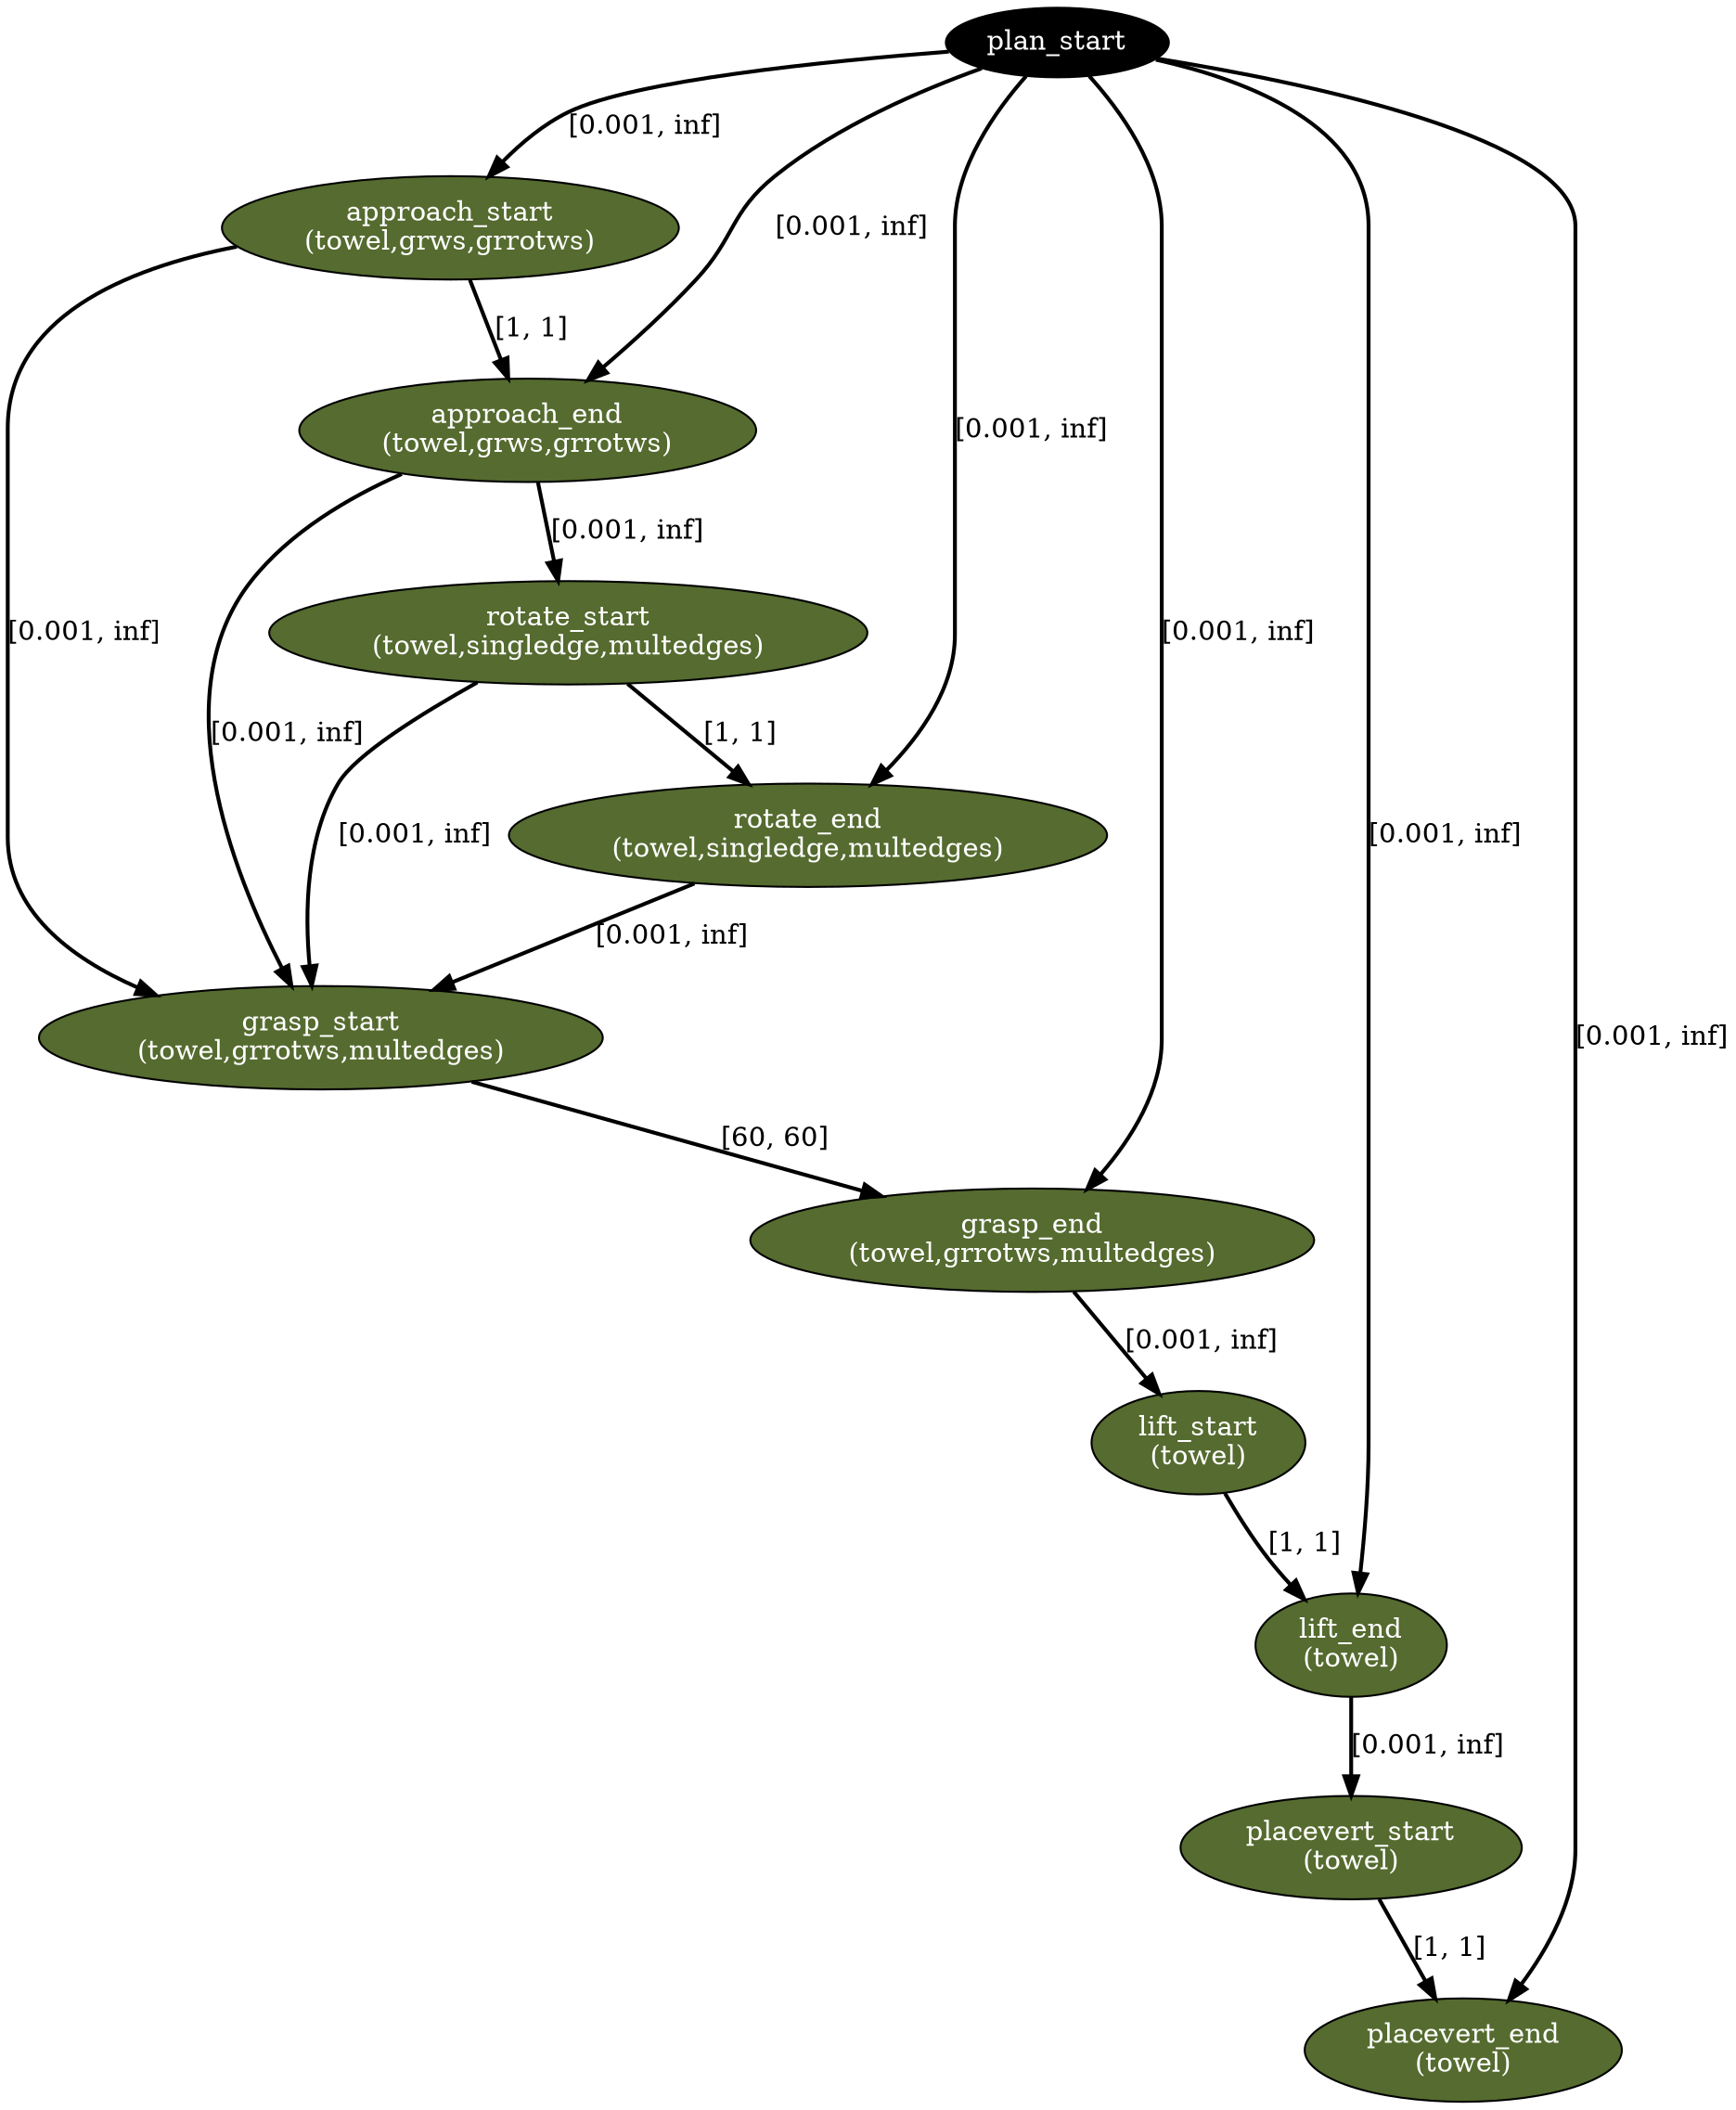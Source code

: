 digraph plan {
0[ label="plan_start",style=filled,fillcolor=black,fontcolor=white];
1[ label="approach_start
(towel,grws,grrotws)",style=filled,fillcolor=darkolivegreen,fontcolor=white];
2[ label="approach_end
(towel,grws,grrotws)",style=filled,fillcolor=darkolivegreen,fontcolor=white];
3[ label="rotate_start
(towel,singledge,multedges)",style=filled,fillcolor=darkolivegreen,fontcolor=white];
4[ label="rotate_end
(towel,singledge,multedges)",style=filled,fillcolor=darkolivegreen,fontcolor=white];
5[ label="grasp_start
(towel,grrotws,multedges)",style=filled,fillcolor=darkolivegreen,fontcolor=white];
6[ label="grasp_end
(towel,grrotws,multedges)",style=filled,fillcolor=darkolivegreen,fontcolor=white];
7[ label="lift_start
(towel)",style=filled,fillcolor=darkolivegreen,fontcolor=white];
8[ label="lift_end
(towel)",style=filled,fillcolor=darkolivegreen,fontcolor=white];
9[ label="placevert_start
(towel)",style=filled,fillcolor=darkolivegreen,fontcolor=white];
10[ label="placevert_end
(towel)",style=filled,fillcolor=darkolivegreen,fontcolor=white];
"0" -> "1" [ label="[0.001, inf]" , penwidth=2, color="black"]
"1" -> "2" [ label="[1, 1]" , penwidth=2, color="black"]
"0" -> "2" [ label="[0.001, inf]" , penwidth=2, color="black"]
"2" -> "3" [ label="[0.001, inf]" , penwidth=2, color="black"]
"3" -> "4" [ label="[1, 1]" , penwidth=2, color="black"]
"0" -> "4" [ label="[0.001, inf]" , penwidth=2, color="black"]
"2" -> "5" [ label="[0.001, inf]" , penwidth=2, color="black"]
"4" -> "5" [ label="[0.001, inf]" , penwidth=2, color="black"]
"3" -> "5" [ label="[0.001, inf]" , penwidth=2, color="black"]
"1" -> "5" [ label="[0.001, inf]" , penwidth=2, color="black"]
"5" -> "6" [ label="[60, 60]" , penwidth=2, color="black"]
"0" -> "6" [ label="[0.001, inf]" , penwidth=2, color="black"]
"6" -> "7" [ label="[0.001, inf]" , penwidth=2, color="black"]
"7" -> "8" [ label="[1, 1]" , penwidth=2, color="black"]
"0" -> "8" [ label="[0.001, inf]" , penwidth=2, color="black"]
"8" -> "9" [ label="[0.001, inf]" , penwidth=2, color="black"]
"9" -> "10" [ label="[1, 1]" , penwidth=2, color="black"]
"0" -> "10" [ label="[0.001, inf]" , penwidth=2, color="black"]
}


